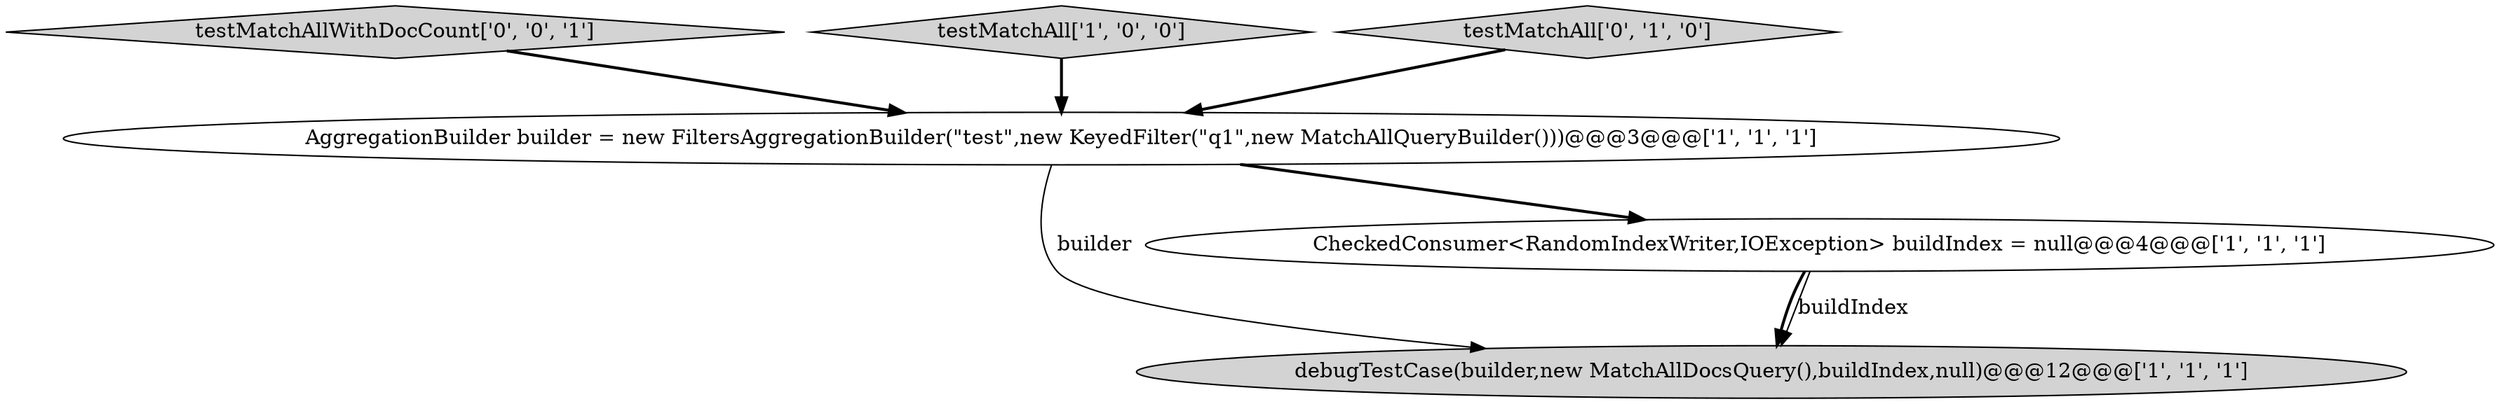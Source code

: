 digraph {
5 [style = filled, label = "testMatchAllWithDocCount['0', '0', '1']", fillcolor = lightgray, shape = diamond image = "AAA0AAABBB3BBB"];
3 [style = filled, label = "debugTestCase(builder,new MatchAllDocsQuery(),buildIndex,null)@@@12@@@['1', '1', '1']", fillcolor = lightgray, shape = ellipse image = "AAA0AAABBB1BBB"];
1 [style = filled, label = "AggregationBuilder builder = new FiltersAggregationBuilder(\"test\",new KeyedFilter(\"q1\",new MatchAllQueryBuilder()))@@@3@@@['1', '1', '1']", fillcolor = white, shape = ellipse image = "AAA0AAABBB1BBB"];
2 [style = filled, label = "testMatchAll['1', '0', '0']", fillcolor = lightgray, shape = diamond image = "AAA0AAABBB1BBB"];
4 [style = filled, label = "testMatchAll['0', '1', '0']", fillcolor = lightgray, shape = diamond image = "AAA0AAABBB2BBB"];
0 [style = filled, label = "CheckedConsumer<RandomIndexWriter,IOException> buildIndex = null@@@4@@@['1', '1', '1']", fillcolor = white, shape = ellipse image = "AAA0AAABBB1BBB"];
1->3 [style = solid, label="builder"];
0->3 [style = bold, label=""];
2->1 [style = bold, label=""];
0->3 [style = solid, label="buildIndex"];
4->1 [style = bold, label=""];
1->0 [style = bold, label=""];
5->1 [style = bold, label=""];
}
